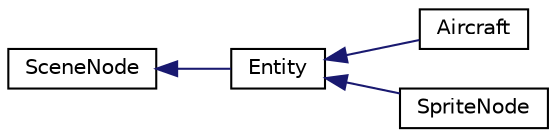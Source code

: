 digraph "Graphical Class Hierarchy"
{
 // LATEX_PDF_SIZE
  edge [fontname="Helvetica",fontsize="10",labelfontname="Helvetica",labelfontsize="10"];
  node [fontname="Helvetica",fontsize="10",shape=record];
  rankdir="LR";
  Node0 [label="SceneNode",height=0.2,width=0.4,color="black", fillcolor="white", style="filled",URL="$class_scene_node.html",tooltip=" "];
  Node0 -> Node1 [dir="back",color="midnightblue",fontsize="10",style="solid",fontname="Helvetica"];
  Node1 [label="Entity",height=0.2,width=0.4,color="black", fillcolor="white", style="filled",URL="$class_entity.html",tooltip="Entity class. Extends SceneNode class."];
  Node1 -> Node2 [dir="back",color="midnightblue",fontsize="10",style="solid",fontname="Helvetica"];
  Node2 [label="Aircraft",height=0.2,width=0.4,color="black", fillcolor="white", style="filled",URL="$class_aircraft.html",tooltip="Aircraft class. Creats Aircraft renderItem."];
  Node1 -> Node3 [dir="back",color="midnightblue",fontsize="10",style="solid",fontname="Helvetica"];
  Node3 [label="SpriteNode",height=0.2,width=0.4,color="black", fillcolor="white", style="filled",URL="$class_sprite_node.html",tooltip="SpriteNode class. Extends enetity class."];
}
